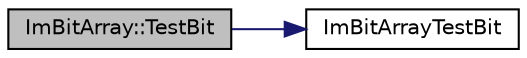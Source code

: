 digraph "ImBitArray::TestBit"
{
 // LATEX_PDF_SIZE
  edge [fontname="Helvetica",fontsize="10",labelfontname="Helvetica",labelfontsize="10"];
  node [fontname="Helvetica",fontsize="10",shape=record];
  rankdir="LR";
  Node1 [label="ImBitArray::TestBit",height=0.2,width=0.4,color="black", fillcolor="grey75", style="filled", fontcolor="black",tooltip=" "];
  Node1 -> Node2 [color="midnightblue",fontsize="10",style="solid"];
  Node2 [label="ImBitArrayTestBit",height=0.2,width=0.4,color="black", fillcolor="white", style="filled",URL="$imgui__internal_8h.html#a3c381b3dd37ebf2e9fbfc6456311ef8d",tooltip=" "];
}
